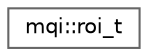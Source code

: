 digraph "Graphical Class Hierarchy"
{
 // LATEX_PDF_SIZE
  bgcolor="transparent";
  edge [fontname=Helvetica,fontsize=10,labelfontname=Helvetica,labelfontsize=10];
  node [fontname=Helvetica,fontsize=10,shape=box,height=0.2,width=0.4];
  rankdir="LR";
  Node0 [id="Node000000",label="mqi::roi_t",height=0.2,width=0.4,color="grey40", fillcolor="white", style="filled",URL="$classmqi_1_1roi__t.html",tooltip="Manages the mapping from a global transport grid to a sparse Region of Interest (ROI) for scoring."];
}

